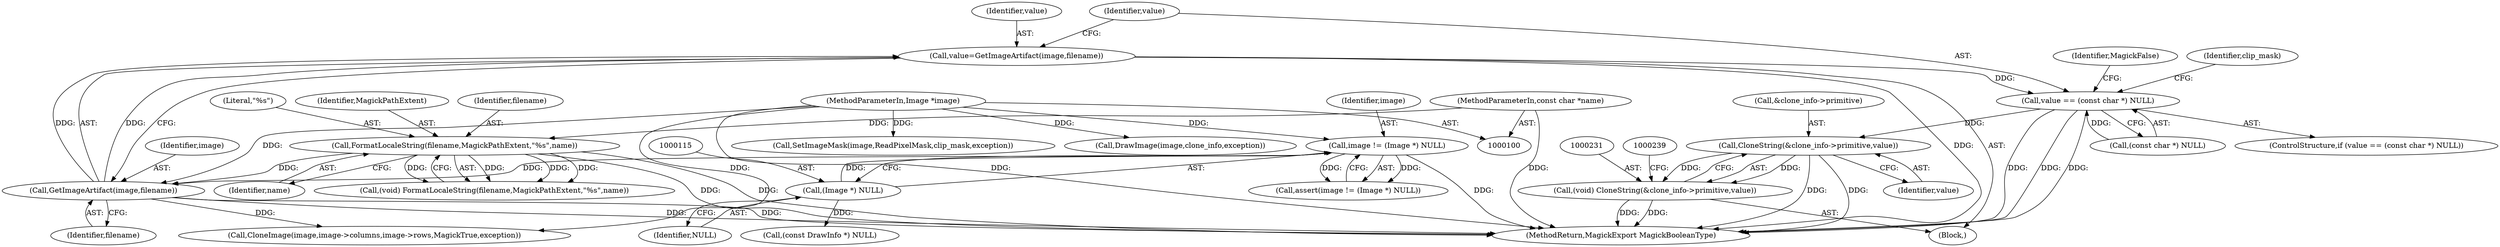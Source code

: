 digraph "0_ImageMagick_726812fa2fa7ce16bcf58f6e115f65427a1c0950@pointer" {
"1000151" [label="(Call,value=GetImageArtifact(image,filename))"];
"1000153" [label="(Call,GetImageArtifact(image,filename))"];
"1000112" [label="(Call,image != (Image *) NULL)"];
"1000101" [label="(MethodParameterIn,Image *image)"];
"1000114" [label="(Call,(Image *) NULL)"];
"1000146" [label="(Call,FormatLocaleString(filename,MagickPathExtent,\"%s\",name))"];
"1000103" [label="(MethodParameterIn,const char *name)"];
"1000157" [label="(Call,value == (const char *) NULL)"];
"1000232" [label="(Call,CloneString(&clone_info->primitive,value))"];
"1000230" [label="(Call,(void) CloneString(&clone_info->primitive,value))"];
"1000159" [label="(Call,(const char *) NULL)"];
"1000166" [label="(Call,CloneImage(image,image->columns,image->rows,MagickTrue,exception))"];
"1000158" [label="(Identifier,value)"];
"1000113" [label="(Identifier,image)"];
"1000263" [label="(Call,SetImageMask(image,ReadPixelMask,clip_mask,exception))"];
"1000112" [label="(Call,image != (Image *) NULL)"];
"1000153" [label="(Call,GetImageArtifact(image,filename))"];
"1000232" [label="(Call,CloneString(&clone_info->primitive,value))"];
"1000163" [label="(Identifier,MagickFalse)"];
"1000151" [label="(Call,value=GetImageArtifact(image,filename))"];
"1000147" [label="(Identifier,filename)"];
"1000116" [label="(Identifier,NULL)"];
"1000233" [label="(Call,&clone_info->primitive)"];
"1000101" [label="(MethodParameterIn,Image *image)"];
"1000154" [label="(Identifier,image)"];
"1000141" [label="(Call,(const DrawInfo *) NULL)"];
"1000155" [label="(Identifier,filename)"];
"1000152" [label="(Identifier,value)"];
"1000111" [label="(Call,assert(image != (Image *) NULL))"];
"1000157" [label="(Call,value == (const char *) NULL)"];
"1000301" [label="(MethodReturn,MagickExport MagickBooleanType)"];
"1000237" [label="(Identifier,value)"];
"1000149" [label="(Literal,\"%s\")"];
"1000165" [label="(Identifier,clip_mask)"];
"1000105" [label="(Block,)"];
"1000156" [label="(ControlStructure,if (value == (const char *) NULL))"];
"1000230" [label="(Call,(void) CloneString(&clone_info->primitive,value))"];
"1000144" [label="(Call,(void) FormatLocaleString(filename,MagickPathExtent,\"%s\",name))"];
"1000103" [label="(MethodParameterIn,const char *name)"];
"1000114" [label="(Call,(Image *) NULL)"];
"1000150" [label="(Identifier,name)"];
"1000146" [label="(Call,FormatLocaleString(filename,MagickPathExtent,\"%s\",name))"];
"1000148" [label="(Identifier,MagickPathExtent)"];
"1000274" [label="(Call,DrawImage(image,clone_info,exception))"];
"1000151" -> "1000105"  [label="AST: "];
"1000151" -> "1000153"  [label="CFG: "];
"1000152" -> "1000151"  [label="AST: "];
"1000153" -> "1000151"  [label="AST: "];
"1000158" -> "1000151"  [label="CFG: "];
"1000151" -> "1000301"  [label="DDG: "];
"1000153" -> "1000151"  [label="DDG: "];
"1000153" -> "1000151"  [label="DDG: "];
"1000151" -> "1000157"  [label="DDG: "];
"1000153" -> "1000155"  [label="CFG: "];
"1000154" -> "1000153"  [label="AST: "];
"1000155" -> "1000153"  [label="AST: "];
"1000153" -> "1000301"  [label="DDG: "];
"1000153" -> "1000301"  [label="DDG: "];
"1000112" -> "1000153"  [label="DDG: "];
"1000101" -> "1000153"  [label="DDG: "];
"1000146" -> "1000153"  [label="DDG: "];
"1000153" -> "1000166"  [label="DDG: "];
"1000112" -> "1000111"  [label="AST: "];
"1000112" -> "1000114"  [label="CFG: "];
"1000113" -> "1000112"  [label="AST: "];
"1000114" -> "1000112"  [label="AST: "];
"1000111" -> "1000112"  [label="CFG: "];
"1000112" -> "1000301"  [label="DDG: "];
"1000112" -> "1000111"  [label="DDG: "];
"1000112" -> "1000111"  [label="DDG: "];
"1000101" -> "1000112"  [label="DDG: "];
"1000114" -> "1000112"  [label="DDG: "];
"1000101" -> "1000100"  [label="AST: "];
"1000101" -> "1000301"  [label="DDG: "];
"1000101" -> "1000166"  [label="DDG: "];
"1000101" -> "1000263"  [label="DDG: "];
"1000101" -> "1000274"  [label="DDG: "];
"1000114" -> "1000116"  [label="CFG: "];
"1000115" -> "1000114"  [label="AST: "];
"1000116" -> "1000114"  [label="AST: "];
"1000114" -> "1000141"  [label="DDG: "];
"1000146" -> "1000144"  [label="AST: "];
"1000146" -> "1000150"  [label="CFG: "];
"1000147" -> "1000146"  [label="AST: "];
"1000148" -> "1000146"  [label="AST: "];
"1000149" -> "1000146"  [label="AST: "];
"1000150" -> "1000146"  [label="AST: "];
"1000144" -> "1000146"  [label="CFG: "];
"1000146" -> "1000301"  [label="DDG: "];
"1000146" -> "1000301"  [label="DDG: "];
"1000146" -> "1000144"  [label="DDG: "];
"1000146" -> "1000144"  [label="DDG: "];
"1000146" -> "1000144"  [label="DDG: "];
"1000146" -> "1000144"  [label="DDG: "];
"1000103" -> "1000146"  [label="DDG: "];
"1000103" -> "1000100"  [label="AST: "];
"1000103" -> "1000301"  [label="DDG: "];
"1000157" -> "1000156"  [label="AST: "];
"1000157" -> "1000159"  [label="CFG: "];
"1000158" -> "1000157"  [label="AST: "];
"1000159" -> "1000157"  [label="AST: "];
"1000163" -> "1000157"  [label="CFG: "];
"1000165" -> "1000157"  [label="CFG: "];
"1000157" -> "1000301"  [label="DDG: "];
"1000157" -> "1000301"  [label="DDG: "];
"1000157" -> "1000301"  [label="DDG: "];
"1000159" -> "1000157"  [label="DDG: "];
"1000157" -> "1000232"  [label="DDG: "];
"1000232" -> "1000230"  [label="AST: "];
"1000232" -> "1000237"  [label="CFG: "];
"1000233" -> "1000232"  [label="AST: "];
"1000237" -> "1000232"  [label="AST: "];
"1000230" -> "1000232"  [label="CFG: "];
"1000232" -> "1000301"  [label="DDG: "];
"1000232" -> "1000301"  [label="DDG: "];
"1000232" -> "1000230"  [label="DDG: "];
"1000232" -> "1000230"  [label="DDG: "];
"1000230" -> "1000105"  [label="AST: "];
"1000231" -> "1000230"  [label="AST: "];
"1000239" -> "1000230"  [label="CFG: "];
"1000230" -> "1000301"  [label="DDG: "];
"1000230" -> "1000301"  [label="DDG: "];
}
